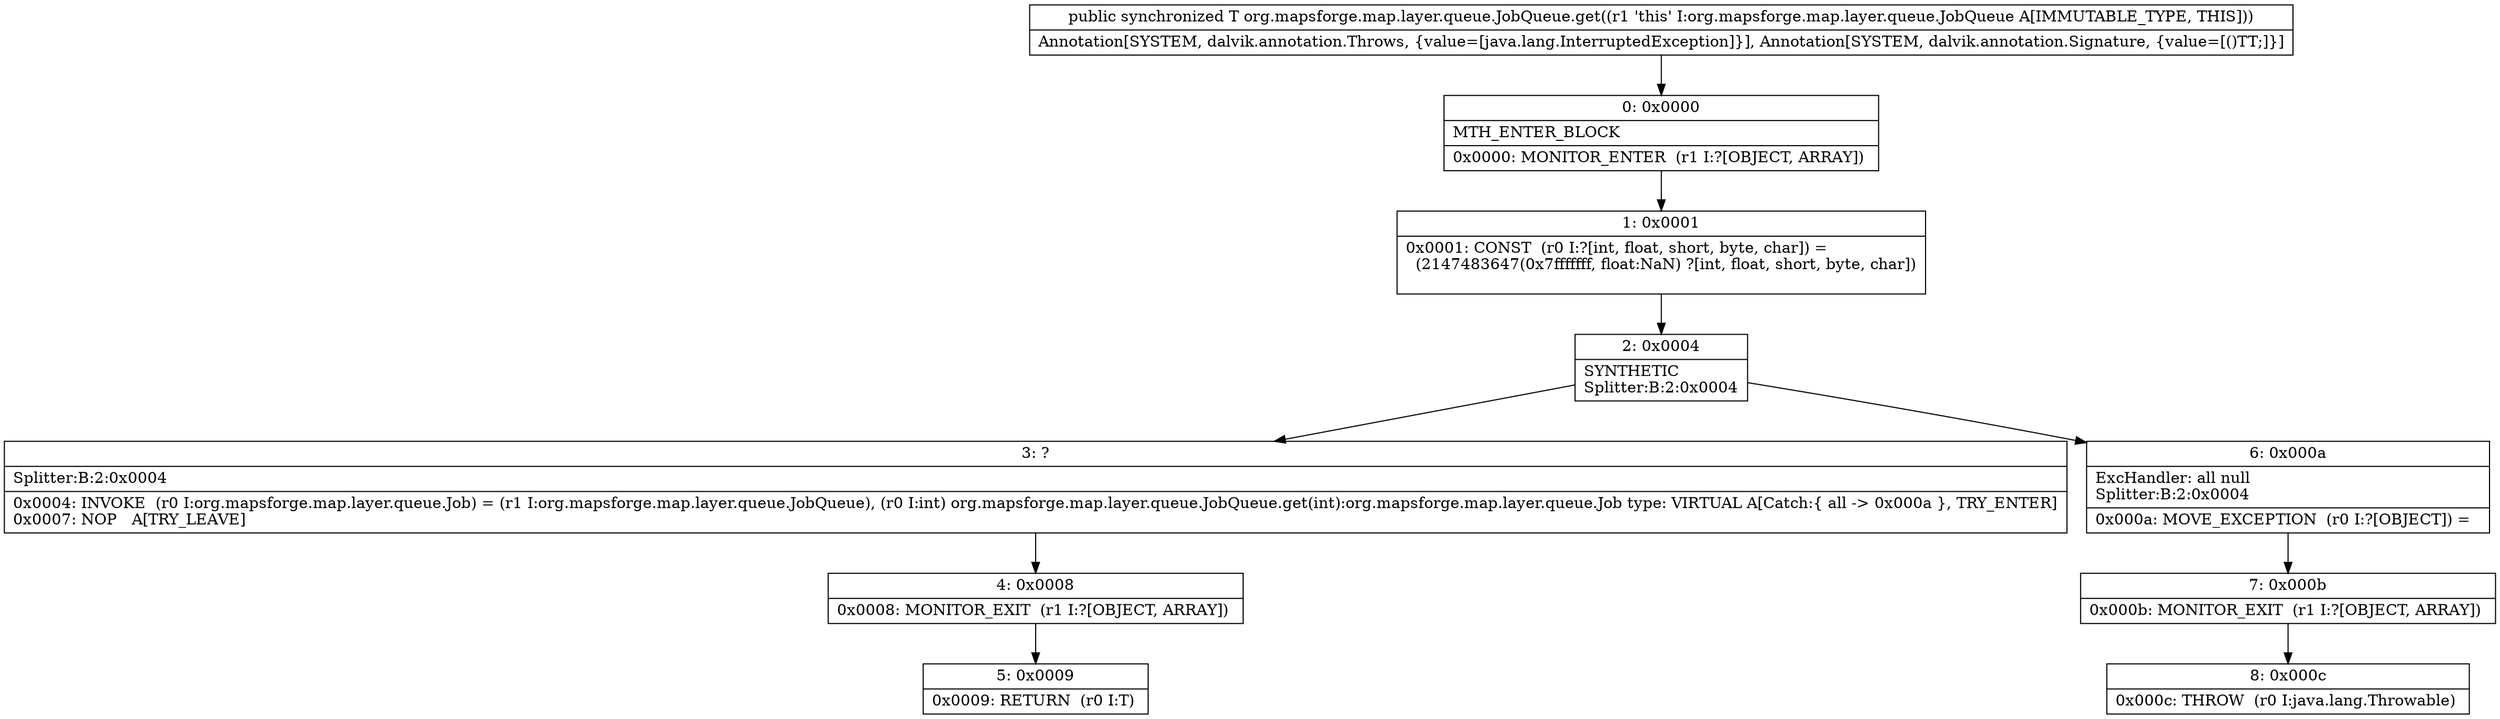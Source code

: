 digraph "CFG fororg.mapsforge.map.layer.queue.JobQueue.get()Lorg\/mapsforge\/map\/layer\/queue\/Job;" {
Node_0 [shape=record,label="{0\:\ 0x0000|MTH_ENTER_BLOCK\l|0x0000: MONITOR_ENTER  (r1 I:?[OBJECT, ARRAY]) \l}"];
Node_1 [shape=record,label="{1\:\ 0x0001|0x0001: CONST  (r0 I:?[int, float, short, byte, char]) = \l  (2147483647(0x7fffffff, float:NaN) ?[int, float, short, byte, char])\l \l}"];
Node_2 [shape=record,label="{2\:\ 0x0004|SYNTHETIC\lSplitter:B:2:0x0004\l}"];
Node_3 [shape=record,label="{3\:\ ?|Splitter:B:2:0x0004\l|0x0004: INVOKE  (r0 I:org.mapsforge.map.layer.queue.Job) = (r1 I:org.mapsforge.map.layer.queue.JobQueue), (r0 I:int) org.mapsforge.map.layer.queue.JobQueue.get(int):org.mapsforge.map.layer.queue.Job type: VIRTUAL A[Catch:\{ all \-\> 0x000a \}, TRY_ENTER]\l0x0007: NOP   A[TRY_LEAVE]\l}"];
Node_4 [shape=record,label="{4\:\ 0x0008|0x0008: MONITOR_EXIT  (r1 I:?[OBJECT, ARRAY]) \l}"];
Node_5 [shape=record,label="{5\:\ 0x0009|0x0009: RETURN  (r0 I:T) \l}"];
Node_6 [shape=record,label="{6\:\ 0x000a|ExcHandler: all null\lSplitter:B:2:0x0004\l|0x000a: MOVE_EXCEPTION  (r0 I:?[OBJECT]) =  \l}"];
Node_7 [shape=record,label="{7\:\ 0x000b|0x000b: MONITOR_EXIT  (r1 I:?[OBJECT, ARRAY]) \l}"];
Node_8 [shape=record,label="{8\:\ 0x000c|0x000c: THROW  (r0 I:java.lang.Throwable) \l}"];
MethodNode[shape=record,label="{public synchronized T org.mapsforge.map.layer.queue.JobQueue.get((r1 'this' I:org.mapsforge.map.layer.queue.JobQueue A[IMMUTABLE_TYPE, THIS]))  | Annotation[SYSTEM, dalvik.annotation.Throws, \{value=[java.lang.InterruptedException]\}], Annotation[SYSTEM, dalvik.annotation.Signature, \{value=[()TT;]\}]\l}"];
MethodNode -> Node_0;
Node_0 -> Node_1;
Node_1 -> Node_2;
Node_2 -> Node_3;
Node_2 -> Node_6;
Node_3 -> Node_4;
Node_4 -> Node_5;
Node_6 -> Node_7;
Node_7 -> Node_8;
}

